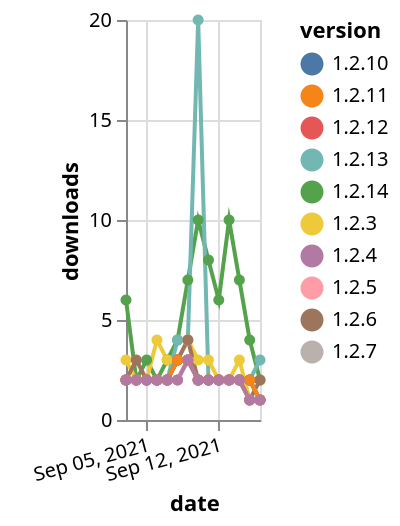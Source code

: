 {"$schema": "https://vega.github.io/schema/vega-lite/v5.json", "description": "A simple bar chart with embedded data.", "data": {"values": [{"date": "2021-09-03", "total": 280, "delta": 6, "version": "1.2.14"}, {"date": "2021-09-04", "total": 282, "delta": 2, "version": "1.2.14"}, {"date": "2021-09-05", "total": 285, "delta": 3, "version": "1.2.14"}, {"date": "2021-09-06", "total": 287, "delta": 2, "version": "1.2.14"}, {"date": "2021-09-07", "total": 290, "delta": 3, "version": "1.2.14"}, {"date": "2021-09-08", "total": 294, "delta": 4, "version": "1.2.14"}, {"date": "2021-09-09", "total": 301, "delta": 7, "version": "1.2.14"}, {"date": "2021-09-10", "total": 311, "delta": 10, "version": "1.2.14"}, {"date": "2021-09-11", "total": 319, "delta": 8, "version": "1.2.14"}, {"date": "2021-09-12", "total": 325, "delta": 6, "version": "1.2.14"}, {"date": "2021-09-13", "total": 335, "delta": 10, "version": "1.2.14"}, {"date": "2021-09-14", "total": 342, "delta": 7, "version": "1.2.14"}, {"date": "2021-09-15", "total": 346, "delta": 4, "version": "1.2.14"}, {"date": "2021-09-16", "total": 348, "delta": 2, "version": "1.2.14"}, {"date": "2021-09-03", "total": 638, "delta": 2, "version": "1.2.13"}, {"date": "2021-09-04", "total": 640, "delta": 2, "version": "1.2.13"}, {"date": "2021-09-05", "total": 642, "delta": 2, "version": "1.2.13"}, {"date": "2021-09-06", "total": 644, "delta": 2, "version": "1.2.13"}, {"date": "2021-09-07", "total": 646, "delta": 2, "version": "1.2.13"}, {"date": "2021-09-08", "total": 650, "delta": 4, "version": "1.2.13"}, {"date": "2021-09-09", "total": 654, "delta": 4, "version": "1.2.13"}, {"date": "2021-09-10", "total": 674, "delta": 20, "version": "1.2.13"}, {"date": "2021-09-11", "total": 676, "delta": 2, "version": "1.2.13"}, {"date": "2021-09-12", "total": 678, "delta": 2, "version": "1.2.13"}, {"date": "2021-09-13", "total": 680, "delta": 2, "version": "1.2.13"}, {"date": "2021-09-14", "total": 682, "delta": 2, "version": "1.2.13"}, {"date": "2021-09-15", "total": 684, "delta": 2, "version": "1.2.13"}, {"date": "2021-09-16", "total": 687, "delta": 3, "version": "1.2.13"}, {"date": "2021-09-03", "total": 970, "delta": 2, "version": "1.2.7"}, {"date": "2021-09-04", "total": 972, "delta": 2, "version": "1.2.7"}, {"date": "2021-09-05", "total": 974, "delta": 2, "version": "1.2.7"}, {"date": "2021-09-06", "total": 976, "delta": 2, "version": "1.2.7"}, {"date": "2021-09-07", "total": 978, "delta": 2, "version": "1.2.7"}, {"date": "2021-09-08", "total": 980, "delta": 2, "version": "1.2.7"}, {"date": "2021-09-09", "total": 983, "delta": 3, "version": "1.2.7"}, {"date": "2021-09-10", "total": 985, "delta": 2, "version": "1.2.7"}, {"date": "2021-09-11", "total": 987, "delta": 2, "version": "1.2.7"}, {"date": "2021-09-12", "total": 989, "delta": 2, "version": "1.2.7"}, {"date": "2021-09-13", "total": 991, "delta": 2, "version": "1.2.7"}, {"date": "2021-09-14", "total": 993, "delta": 2, "version": "1.2.7"}, {"date": "2021-09-15", "total": 994, "delta": 1, "version": "1.2.7"}, {"date": "2021-09-16", "total": 995, "delta": 1, "version": "1.2.7"}, {"date": "2021-09-03", "total": 1525, "delta": 2, "version": "1.2.5"}, {"date": "2021-09-04", "total": 1527, "delta": 2, "version": "1.2.5"}, {"date": "2021-09-05", "total": 1529, "delta": 2, "version": "1.2.5"}, {"date": "2021-09-06", "total": 1531, "delta": 2, "version": "1.2.5"}, {"date": "2021-09-07", "total": 1533, "delta": 2, "version": "1.2.5"}, {"date": "2021-09-08", "total": 1535, "delta": 2, "version": "1.2.5"}, {"date": "2021-09-09", "total": 1538, "delta": 3, "version": "1.2.5"}, {"date": "2021-09-10", "total": 1540, "delta": 2, "version": "1.2.5"}, {"date": "2021-09-11", "total": 1542, "delta": 2, "version": "1.2.5"}, {"date": "2021-09-12", "total": 1544, "delta": 2, "version": "1.2.5"}, {"date": "2021-09-13", "total": 1546, "delta": 2, "version": "1.2.5"}, {"date": "2021-09-14", "total": 1548, "delta": 2, "version": "1.2.5"}, {"date": "2021-09-15", "total": 1549, "delta": 1, "version": "1.2.5"}, {"date": "2021-09-16", "total": 1550, "delta": 1, "version": "1.2.5"}, {"date": "2021-09-03", "total": 829, "delta": 2, "version": "1.2.10"}, {"date": "2021-09-04", "total": 831, "delta": 2, "version": "1.2.10"}, {"date": "2021-09-05", "total": 833, "delta": 2, "version": "1.2.10"}, {"date": "2021-09-06", "total": 835, "delta": 2, "version": "1.2.10"}, {"date": "2021-09-07", "total": 837, "delta": 2, "version": "1.2.10"}, {"date": "2021-09-08", "total": 840, "delta": 3, "version": "1.2.10"}, {"date": "2021-09-09", "total": 843, "delta": 3, "version": "1.2.10"}, {"date": "2021-09-10", "total": 845, "delta": 2, "version": "1.2.10"}, {"date": "2021-09-11", "total": 847, "delta": 2, "version": "1.2.10"}, {"date": "2021-09-12", "total": 849, "delta": 2, "version": "1.2.10"}, {"date": "2021-09-13", "total": 851, "delta": 2, "version": "1.2.10"}, {"date": "2021-09-14", "total": 853, "delta": 2, "version": "1.2.10"}, {"date": "2021-09-15", "total": 855, "delta": 2, "version": "1.2.10"}, {"date": "2021-09-16", "total": 856, "delta": 1, "version": "1.2.10"}, {"date": "2021-09-03", "total": 2244, "delta": 3, "version": "1.2.3"}, {"date": "2021-09-04", "total": 2246, "delta": 2, "version": "1.2.3"}, {"date": "2021-09-05", "total": 2248, "delta": 2, "version": "1.2.3"}, {"date": "2021-09-06", "total": 2252, "delta": 4, "version": "1.2.3"}, {"date": "2021-09-07", "total": 2255, "delta": 3, "version": "1.2.3"}, {"date": "2021-09-08", "total": 2258, "delta": 3, "version": "1.2.3"}, {"date": "2021-09-09", "total": 2262, "delta": 4, "version": "1.2.3"}, {"date": "2021-09-10", "total": 2265, "delta": 3, "version": "1.2.3"}, {"date": "2021-09-11", "total": 2268, "delta": 3, "version": "1.2.3"}, {"date": "2021-09-12", "total": 2270, "delta": 2, "version": "1.2.3"}, {"date": "2021-09-13", "total": 2272, "delta": 2, "version": "1.2.3"}, {"date": "2021-09-14", "total": 2275, "delta": 3, "version": "1.2.3"}, {"date": "2021-09-15", "total": 2276, "delta": 1, "version": "1.2.3"}, {"date": "2021-09-16", "total": 2277, "delta": 1, "version": "1.2.3"}, {"date": "2021-09-03", "total": 537, "delta": 2, "version": "1.2.12"}, {"date": "2021-09-04", "total": 539, "delta": 2, "version": "1.2.12"}, {"date": "2021-09-05", "total": 541, "delta": 2, "version": "1.2.12"}, {"date": "2021-09-06", "total": 543, "delta": 2, "version": "1.2.12"}, {"date": "2021-09-07", "total": 545, "delta": 2, "version": "1.2.12"}, {"date": "2021-09-08", "total": 548, "delta": 3, "version": "1.2.12"}, {"date": "2021-09-09", "total": 551, "delta": 3, "version": "1.2.12"}, {"date": "2021-09-10", "total": 553, "delta": 2, "version": "1.2.12"}, {"date": "2021-09-11", "total": 555, "delta": 2, "version": "1.2.12"}, {"date": "2021-09-12", "total": 557, "delta": 2, "version": "1.2.12"}, {"date": "2021-09-13", "total": 559, "delta": 2, "version": "1.2.12"}, {"date": "2021-09-14", "total": 561, "delta": 2, "version": "1.2.12"}, {"date": "2021-09-15", "total": 563, "delta": 2, "version": "1.2.12"}, {"date": "2021-09-16", "total": 564, "delta": 1, "version": "1.2.12"}, {"date": "2021-09-03", "total": 1637, "delta": 2, "version": "1.2.6"}, {"date": "2021-09-04", "total": 1640, "delta": 3, "version": "1.2.6"}, {"date": "2021-09-05", "total": 1642, "delta": 2, "version": "1.2.6"}, {"date": "2021-09-06", "total": 1644, "delta": 2, "version": "1.2.6"}, {"date": "2021-09-07", "total": 1646, "delta": 2, "version": "1.2.6"}, {"date": "2021-09-08", "total": 1649, "delta": 3, "version": "1.2.6"}, {"date": "2021-09-09", "total": 1653, "delta": 4, "version": "1.2.6"}, {"date": "2021-09-10", "total": 1655, "delta": 2, "version": "1.2.6"}, {"date": "2021-09-11", "total": 1657, "delta": 2, "version": "1.2.6"}, {"date": "2021-09-12", "total": 1659, "delta": 2, "version": "1.2.6"}, {"date": "2021-09-13", "total": 1661, "delta": 2, "version": "1.2.6"}, {"date": "2021-09-14", "total": 1663, "delta": 2, "version": "1.2.6"}, {"date": "2021-09-15", "total": 1664, "delta": 1, "version": "1.2.6"}, {"date": "2021-09-16", "total": 1666, "delta": 2, "version": "1.2.6"}, {"date": "2021-09-03", "total": 622, "delta": 2, "version": "1.2.11"}, {"date": "2021-09-04", "total": 624, "delta": 2, "version": "1.2.11"}, {"date": "2021-09-05", "total": 626, "delta": 2, "version": "1.2.11"}, {"date": "2021-09-06", "total": 628, "delta": 2, "version": "1.2.11"}, {"date": "2021-09-07", "total": 630, "delta": 2, "version": "1.2.11"}, {"date": "2021-09-08", "total": 633, "delta": 3, "version": "1.2.11"}, {"date": "2021-09-09", "total": 636, "delta": 3, "version": "1.2.11"}, {"date": "2021-09-10", "total": 638, "delta": 2, "version": "1.2.11"}, {"date": "2021-09-11", "total": 640, "delta": 2, "version": "1.2.11"}, {"date": "2021-09-12", "total": 642, "delta": 2, "version": "1.2.11"}, {"date": "2021-09-13", "total": 644, "delta": 2, "version": "1.2.11"}, {"date": "2021-09-14", "total": 646, "delta": 2, "version": "1.2.11"}, {"date": "2021-09-15", "total": 648, "delta": 2, "version": "1.2.11"}, {"date": "2021-09-16", "total": 649, "delta": 1, "version": "1.2.11"}, {"date": "2021-09-03", "total": 1771, "delta": 2, "version": "1.2.4"}, {"date": "2021-09-04", "total": 1773, "delta": 2, "version": "1.2.4"}, {"date": "2021-09-05", "total": 1775, "delta": 2, "version": "1.2.4"}, {"date": "2021-09-06", "total": 1777, "delta": 2, "version": "1.2.4"}, {"date": "2021-09-07", "total": 1779, "delta": 2, "version": "1.2.4"}, {"date": "2021-09-08", "total": 1781, "delta": 2, "version": "1.2.4"}, {"date": "2021-09-09", "total": 1784, "delta": 3, "version": "1.2.4"}, {"date": "2021-09-10", "total": 1786, "delta": 2, "version": "1.2.4"}, {"date": "2021-09-11", "total": 1788, "delta": 2, "version": "1.2.4"}, {"date": "2021-09-12", "total": 1790, "delta": 2, "version": "1.2.4"}, {"date": "2021-09-13", "total": 1792, "delta": 2, "version": "1.2.4"}, {"date": "2021-09-14", "total": 1794, "delta": 2, "version": "1.2.4"}, {"date": "2021-09-15", "total": 1795, "delta": 1, "version": "1.2.4"}, {"date": "2021-09-16", "total": 1796, "delta": 1, "version": "1.2.4"}]}, "width": "container", "mark": {"type": "line", "point": {"filled": true}}, "encoding": {"x": {"field": "date", "type": "temporal", "timeUnit": "yearmonthdate", "title": "date", "axis": {"labelAngle": -15}}, "y": {"field": "delta", "type": "quantitative", "title": "downloads"}, "color": {"field": "version", "type": "nominal"}, "tooltip": {"field": "delta"}}}